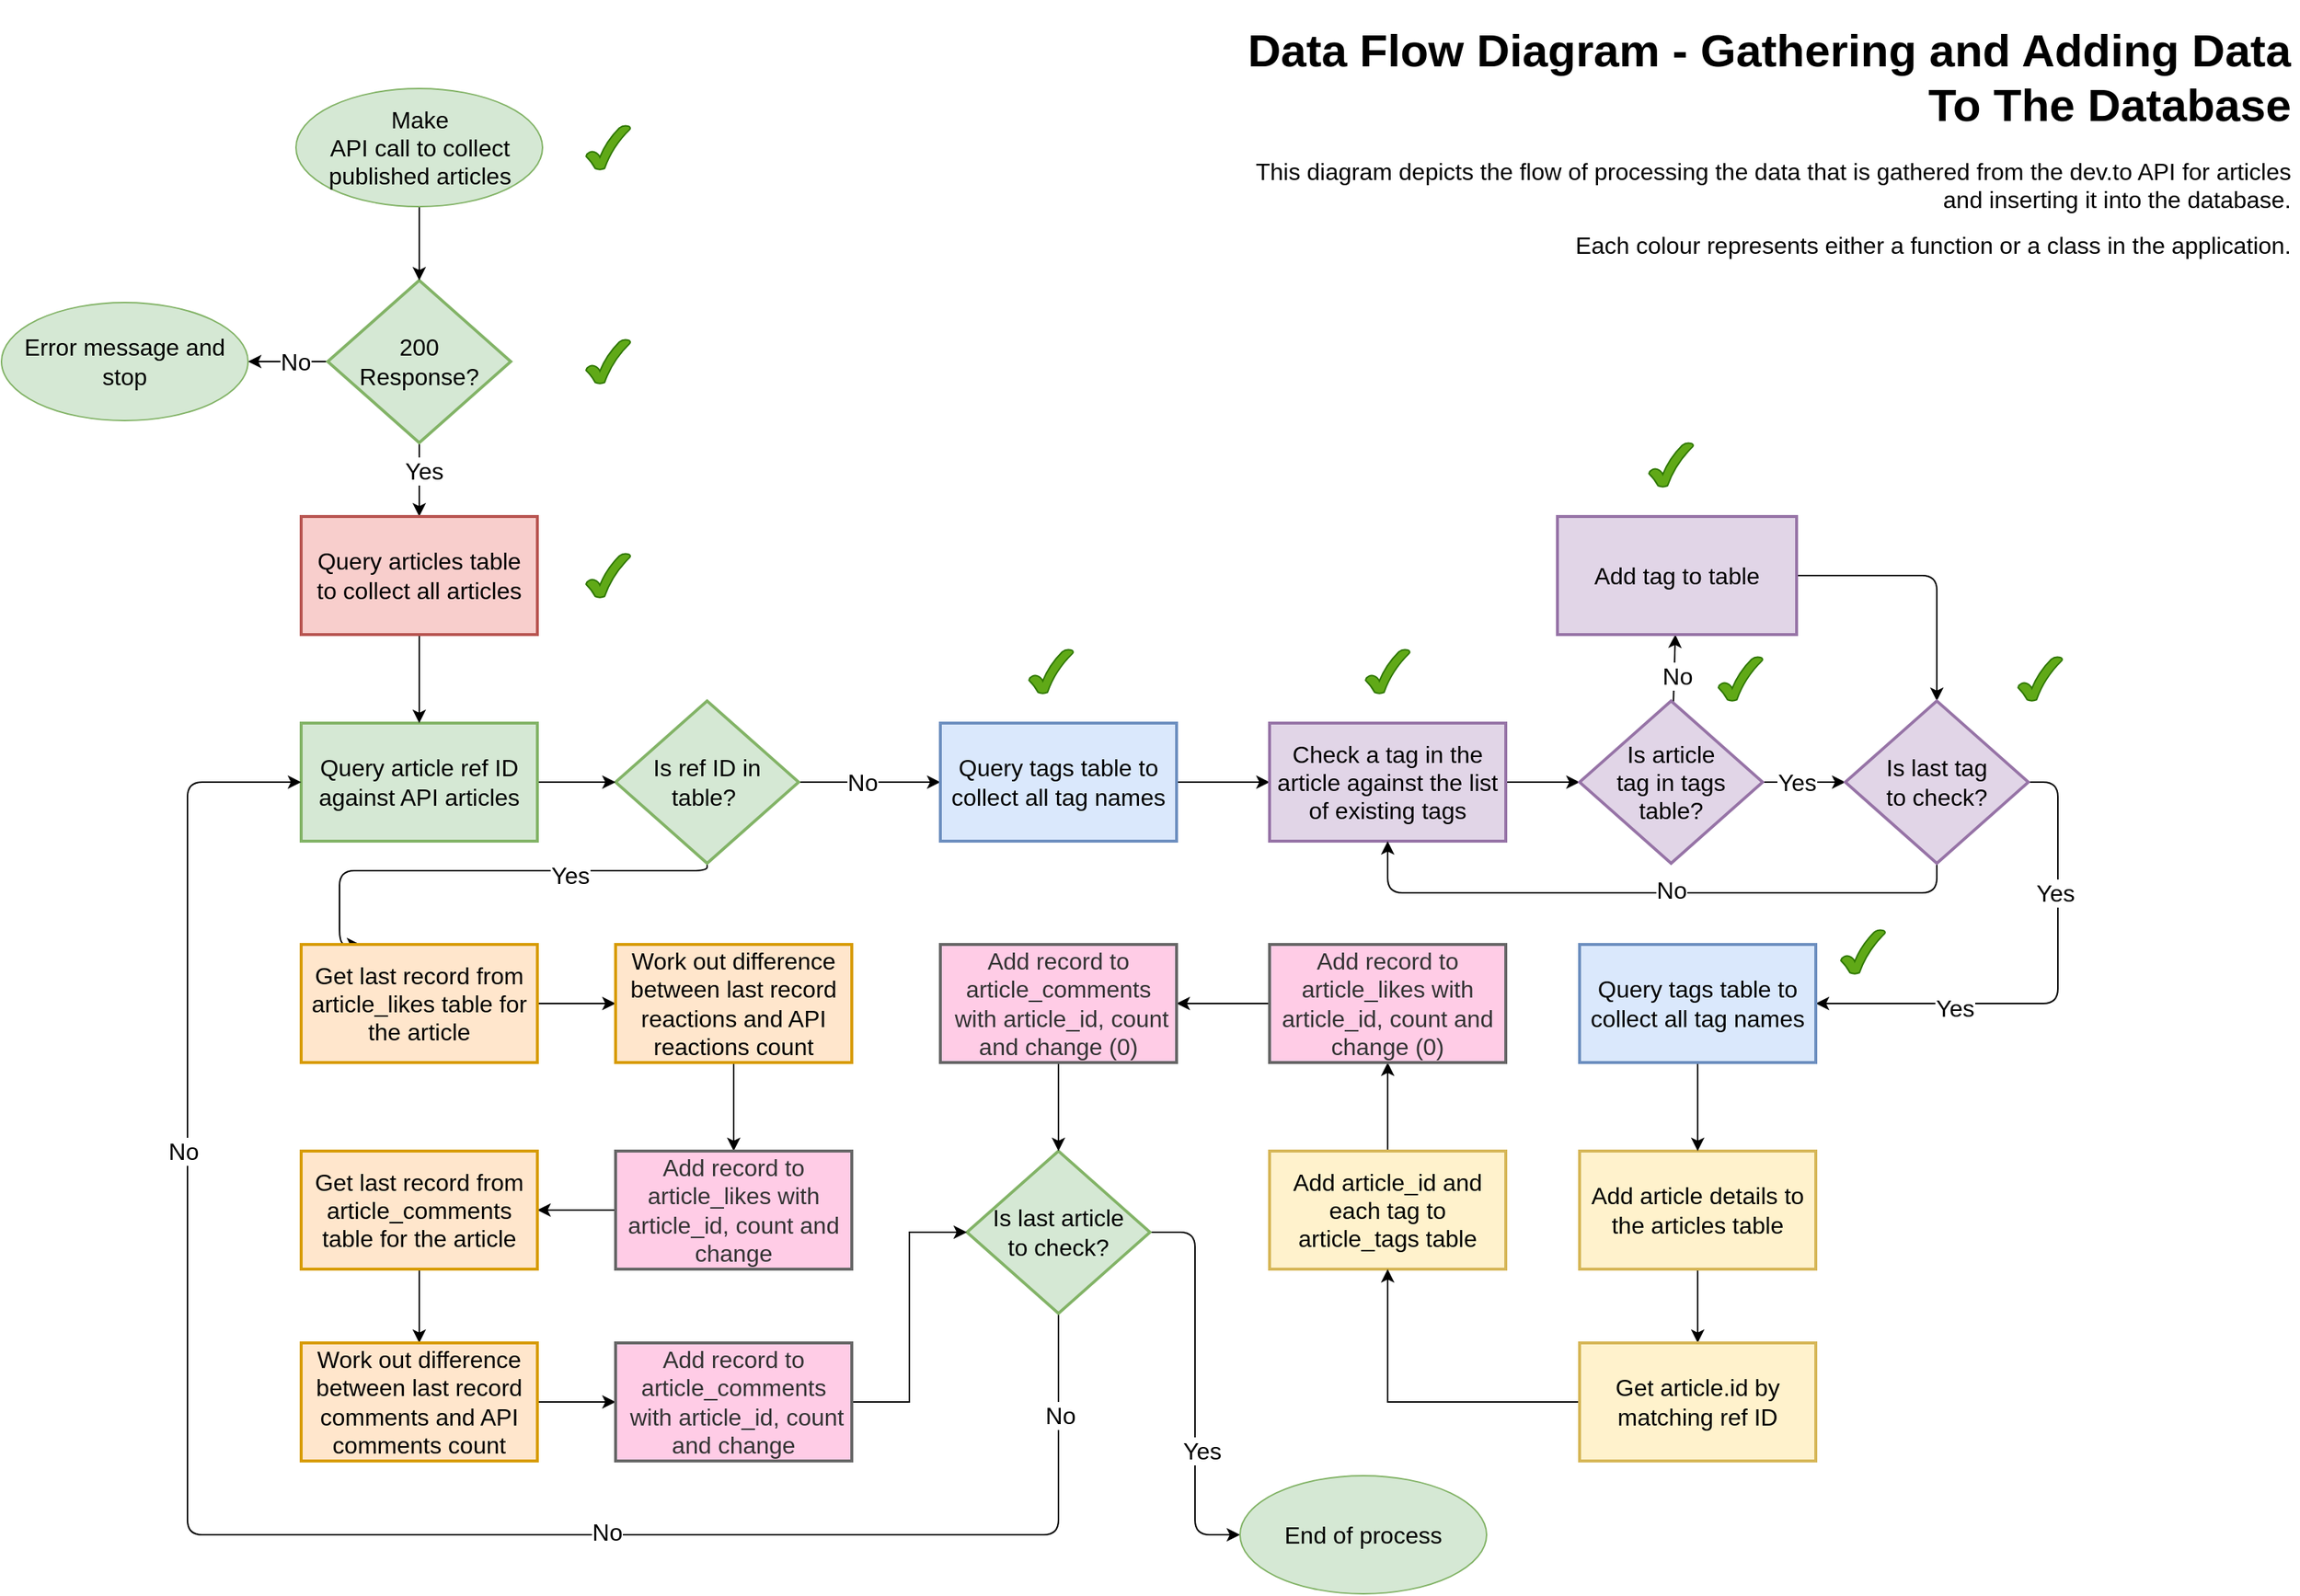 <mxfile>
    <diagram name="Page-1" id="tyPmelYILmHCZgquHCRe">
        <mxGraphModel dx="1738" dy="874" grid="1" gridSize="10" guides="1" tooltips="1" connect="1" arrows="1" fold="1" page="1" pageScale="1" pageWidth="1654" pageHeight="1169" math="0" shadow="0">
            <root>
                <mxCell id="0"/>
                <mxCell id="1" parent="0"/>
                <mxCell id="qKAgkgesWeWLvzqZyhlg-28" value="" style="edgeStyle=orthogonalEdgeStyle;rounded=0;orthogonalLoop=1;jettySize=auto;html=1;fontSize=16;fontColor=#000000;" parent="1" source="qKAgkgesWeWLvzqZyhlg-4" target="qKAgkgesWeWLvzqZyhlg-23" edge="1">
                    <mxGeometry relative="1" as="geometry"/>
                </mxCell>
                <mxCell id="qKAgkgesWeWLvzqZyhlg-29" value="Yes" style="edgeLabel;html=1;align=center;verticalAlign=middle;resizable=0;points=[];fontSize=16;rounded=0;fontColor=#000000;" parent="qKAgkgesWeWLvzqZyhlg-28" vertex="1" connectable="0">
                    <mxGeometry x="-0.08" y="3" relative="1" as="geometry">
                        <mxPoint y="-4" as="offset"/>
                    </mxGeometry>
                </mxCell>
                <mxCell id="qKAgkgesWeWLvzqZyhlg-117" value="" style="edgeStyle=orthogonalEdgeStyle;orthogonalLoop=1;jettySize=auto;html=1;fontSize=16;fontColor=#000000;" parent="1" source="qKAgkgesWeWLvzqZyhlg-4" target="qKAgkgesWeWLvzqZyhlg-115" edge="1">
                    <mxGeometry relative="1" as="geometry"/>
                </mxCell>
                <mxCell id="qKAgkgesWeWLvzqZyhlg-118" value="No" style="edgeLabel;html=1;align=center;verticalAlign=middle;resizable=0;points=[];fontSize=16;fontColor=#000000;" parent="qKAgkgesWeWLvzqZyhlg-117" vertex="1" connectable="0">
                    <mxGeometry x="0.037" relative="1" as="geometry">
                        <mxPoint x="6" as="offset"/>
                    </mxGeometry>
                </mxCell>
                <mxCell id="qKAgkgesWeWLvzqZyhlg-4" value="200 &lt;br&gt;Response?" style="rhombus;whiteSpace=wrap;html=1;strokeColor=#82b366;strokeWidth=2;fontSize=16;rounded=0;fillColor=#d5e8d4;fontColor=#000000;" parent="1" vertex="1">
                    <mxGeometry x="275" y="230" width="124" height="110" as="geometry"/>
                </mxCell>
                <mxCell id="qKAgkgesWeWLvzqZyhlg-37" value="" style="edgeStyle=orthogonalEdgeStyle;orthogonalLoop=1;jettySize=auto;html=1;fontSize=16;fontColor=#000000;" parent="1" source="qKAgkgesWeWLvzqZyhlg-13" target="qKAgkgesWeWLvzqZyhlg-36" edge="1">
                    <mxGeometry relative="1" as="geometry"/>
                </mxCell>
                <mxCell id="qKAgkgesWeWLvzqZyhlg-38" value="No" style="edgeLabel;html=1;align=center;verticalAlign=middle;resizable=0;points=[];fontSize=16;fontColor=#000000;" parent="qKAgkgesWeWLvzqZyhlg-37" vertex="1" connectable="0">
                    <mxGeometry x="-0.175" relative="1" as="geometry">
                        <mxPoint x="3" as="offset"/>
                    </mxGeometry>
                </mxCell>
                <mxCell id="qKAgkgesWeWLvzqZyhlg-86" style="edgeStyle=orthogonalEdgeStyle;orthogonalLoop=1;jettySize=auto;html=1;exitX=0.5;exitY=1;exitDx=0;exitDy=0;entryX=0.25;entryY=0;entryDx=0;entryDy=0;fontSize=16;fontColor=#000000;" parent="1" source="qKAgkgesWeWLvzqZyhlg-13" target="qKAgkgesWeWLvzqZyhlg-85" edge="1">
                    <mxGeometry relative="1" as="geometry">
                        <Array as="points">
                            <mxPoint x="532" y="630"/>
                            <mxPoint x="283" y="630"/>
                        </Array>
                    </mxGeometry>
                </mxCell>
                <mxCell id="qKAgkgesWeWLvzqZyhlg-126" value="Yes" style="edgeLabel;html=1;align=center;verticalAlign=middle;resizable=0;points=[];fontSize=16;fontColor=#000000;" parent="qKAgkgesWeWLvzqZyhlg-86" vertex="1" connectable="0">
                    <mxGeometry x="-0.274" relative="1" as="geometry">
                        <mxPoint x="17" y="3" as="offset"/>
                    </mxGeometry>
                </mxCell>
                <mxCell id="qKAgkgesWeWLvzqZyhlg-13" value="Is ref ID in table?&amp;nbsp;" style="rhombus;whiteSpace=wrap;html=1;strokeColor=#82b366;strokeWidth=2;fontSize=16;rounded=0;fillColor=#d5e8d4;fontColor=#000000;" parent="1" vertex="1">
                    <mxGeometry x="470" y="515" width="124" height="110" as="geometry"/>
                </mxCell>
                <mxCell id="qKAgkgesWeWLvzqZyhlg-31" value="" style="edgeStyle=orthogonalEdgeStyle;rounded=0;orthogonalLoop=1;jettySize=auto;html=1;fontSize=16;fontColor=#000000;" parent="1" source="qKAgkgesWeWLvzqZyhlg-22" target="qKAgkgesWeWLvzqZyhlg-13" edge="1">
                    <mxGeometry relative="1" as="geometry"/>
                </mxCell>
                <mxCell id="qKAgkgesWeWLvzqZyhlg-22" value="Query article ref ID against API articles" style="rounded=0;whiteSpace=wrap;html=1;strokeColor=#82b366;strokeWidth=2;fontSize=16;fillColor=#d5e8d4;fontColor=#000000;" parent="1" vertex="1">
                    <mxGeometry x="257" y="530" width="160" height="80" as="geometry"/>
                </mxCell>
                <mxCell id="qKAgkgesWeWLvzqZyhlg-30" value="" style="edgeStyle=orthogonalEdgeStyle;rounded=0;orthogonalLoop=1;jettySize=auto;html=1;fontSize=16;fontColor=#000000;" parent="1" source="qKAgkgesWeWLvzqZyhlg-23" target="qKAgkgesWeWLvzqZyhlg-22" edge="1">
                    <mxGeometry relative="1" as="geometry"/>
                </mxCell>
                <mxCell id="qKAgkgesWeWLvzqZyhlg-23" value="Query articles table &lt;br&gt;to collect all articles" style="rounded=0;whiteSpace=wrap;html=1;strokeColor=#b85450;strokeWidth=2;fontSize=16;fillColor=#f8cecc;fontColor=#000000;" parent="1" vertex="1">
                    <mxGeometry x="257" y="390" width="160" height="80" as="geometry"/>
                </mxCell>
                <mxCell id="qKAgkgesWeWLvzqZyhlg-40" value="" style="edgeStyle=orthogonalEdgeStyle;orthogonalLoop=1;jettySize=auto;html=1;fontSize=16;fontColor=#000000;" parent="1" source="qKAgkgesWeWLvzqZyhlg-36" target="qKAgkgesWeWLvzqZyhlg-39" edge="1">
                    <mxGeometry relative="1" as="geometry"/>
                </mxCell>
                <mxCell id="qKAgkgesWeWLvzqZyhlg-36" value="Query tags table to collect all tag names" style="rounded=0;whiteSpace=wrap;html=1;strokeColor=#6c8ebf;strokeWidth=2;fontSize=16;fillColor=#dae8fc;fontColor=#000000;" parent="1" vertex="1">
                    <mxGeometry x="690" y="530" width="160" height="80" as="geometry"/>
                </mxCell>
                <mxCell id="qKAgkgesWeWLvzqZyhlg-77" value="" style="edgeStyle=orthogonalEdgeStyle;orthogonalLoop=1;jettySize=auto;html=1;fontSize=16;fontColor=#000000;" parent="1" source="qKAgkgesWeWLvzqZyhlg-39" target="qKAgkgesWeWLvzqZyhlg-41" edge="1">
                    <mxGeometry relative="1" as="geometry"/>
                </mxCell>
                <mxCell id="qKAgkgesWeWLvzqZyhlg-39" value="Check a tag in the article against the list of existing tags" style="rounded=0;whiteSpace=wrap;html=1;strokeColor=#9673a6;strokeWidth=2;fontSize=16;fillColor=#e1d5e7;fontColor=#000000;" parent="1" vertex="1">
                    <mxGeometry x="913" y="530" width="160" height="80" as="geometry"/>
                </mxCell>
                <mxCell id="qKAgkgesWeWLvzqZyhlg-82" value="" style="edgeStyle=orthogonalEdgeStyle;orthogonalLoop=1;jettySize=auto;html=1;fontSize=16;fontColor=#000000;" parent="1" source="qKAgkgesWeWLvzqZyhlg-41" target="qKAgkgesWeWLvzqZyhlg-48" edge="1">
                    <mxGeometry relative="1" as="geometry"/>
                </mxCell>
                <mxCell id="qKAgkgesWeWLvzqZyhlg-83" value="Yes" style="edgeLabel;html=1;align=center;verticalAlign=middle;resizable=0;points=[];fontSize=16;fontColor=#000000;" parent="qKAgkgesWeWLvzqZyhlg-82" vertex="1" connectable="0">
                    <mxGeometry x="-0.321" relative="1" as="geometry">
                        <mxPoint x="4" as="offset"/>
                    </mxGeometry>
                </mxCell>
                <mxCell id="4" value="" style="edgeStyle=none;html=1;fontSize=16;fontColor=#000000;" parent="1" source="qKAgkgesWeWLvzqZyhlg-41" target="qKAgkgesWeWLvzqZyhlg-43" edge="1">
                    <mxGeometry relative="1" as="geometry"/>
                </mxCell>
                <mxCell id="5" value="No" style="edgeLabel;html=1;align=center;verticalAlign=middle;resizable=0;points=[];fontSize=16;fontColor=#000000;" parent="4" vertex="1" connectable="0">
                    <mxGeometry x="-0.239" y="-2" relative="1" as="geometry">
                        <mxPoint y="-1" as="offset"/>
                    </mxGeometry>
                </mxCell>
                <mxCell id="qKAgkgesWeWLvzqZyhlg-41" value="Is article &lt;br&gt;tag in tags &lt;br&gt;table?" style="rhombus;whiteSpace=wrap;html=1;strokeColor=#9673a6;strokeWidth=2;fontSize=16;rounded=0;fillColor=#e1d5e7;fontColor=#000000;" parent="1" vertex="1">
                    <mxGeometry x="1123" y="515" width="124" height="110" as="geometry"/>
                </mxCell>
                <mxCell id="qKAgkgesWeWLvzqZyhlg-76" value="" style="edgeStyle=orthogonalEdgeStyle;orthogonalLoop=1;jettySize=auto;html=1;fontSize=16;fontColor=#000000;" parent="1" source="qKAgkgesWeWLvzqZyhlg-43" target="qKAgkgesWeWLvzqZyhlg-48" edge="1">
                    <mxGeometry relative="1" as="geometry"/>
                </mxCell>
                <mxCell id="qKAgkgesWeWLvzqZyhlg-43" value="Add tag to table" style="rounded=0;whiteSpace=wrap;html=1;strokeColor=#9673a6;strokeWidth=2;fontSize=16;fillColor=#e1d5e7;fontColor=#000000;" parent="1" vertex="1">
                    <mxGeometry x="1108" y="390" width="162" height="80" as="geometry"/>
                </mxCell>
                <mxCell id="qKAgkgesWeWLvzqZyhlg-78" style="edgeStyle=orthogonalEdgeStyle;orthogonalLoop=1;jettySize=auto;html=1;exitX=0.5;exitY=1;exitDx=0;exitDy=0;entryX=0.5;entryY=1;entryDx=0;entryDy=0;fontSize=16;fontColor=#000000;" parent="1" source="qKAgkgesWeWLvzqZyhlg-48" target="qKAgkgesWeWLvzqZyhlg-39" edge="1">
                    <mxGeometry relative="1" as="geometry"/>
                </mxCell>
                <mxCell id="qKAgkgesWeWLvzqZyhlg-84" value="No" style="edgeLabel;html=1;align=center;verticalAlign=middle;resizable=0;points=[];fontSize=16;fontColor=#000000;" parent="qKAgkgesWeWLvzqZyhlg-78" vertex="1" connectable="0">
                    <mxGeometry x="-0.166" y="-2" relative="1" as="geometry">
                        <mxPoint x="-22" as="offset"/>
                    </mxGeometry>
                </mxCell>
                <mxCell id="qKAgkgesWeWLvzqZyhlg-127" style="edgeStyle=orthogonalEdgeStyle;orthogonalLoop=1;jettySize=auto;html=1;exitX=1;exitY=0.5;exitDx=0;exitDy=0;entryX=1;entryY=0.5;entryDx=0;entryDy=0;fontSize=16;fontColor=#000000;" parent="1" source="qKAgkgesWeWLvzqZyhlg-48" target="qKAgkgesWeWLvzqZyhlg-65" edge="1">
                    <mxGeometry relative="1" as="geometry"/>
                </mxCell>
                <mxCell id="qKAgkgesWeWLvzqZyhlg-128" value="Yes" style="edgeLabel;html=1;align=center;verticalAlign=middle;resizable=0;points=[];fontSize=16;fontColor=#000000;" parent="qKAgkgesWeWLvzqZyhlg-127" vertex="1" connectable="0">
                    <mxGeometry x="-0.39" y="-2" relative="1" as="geometry">
                        <mxPoint y="-7" as="offset"/>
                    </mxGeometry>
                </mxCell>
                <mxCell id="qKAgkgesWeWLvzqZyhlg-129" value="Yes" style="edgeLabel;html=1;align=center;verticalAlign=middle;resizable=0;points=[];fontSize=16;fontColor=#000000;" parent="qKAgkgesWeWLvzqZyhlg-127" vertex="1" connectable="0">
                    <mxGeometry x="0.436" y="3" relative="1" as="geometry">
                        <mxPoint as="offset"/>
                    </mxGeometry>
                </mxCell>
                <mxCell id="qKAgkgesWeWLvzqZyhlg-48" value="Is last tag&lt;br&gt;to check?" style="rhombus;whiteSpace=wrap;html=1;strokeColor=#9673a6;strokeWidth=2;fontSize=16;rounded=0;fillColor=#e1d5e7;fontColor=#000000;" parent="1" vertex="1">
                    <mxGeometry x="1303" y="515" width="124" height="110" as="geometry"/>
                </mxCell>
                <mxCell id="fLssB-HxiL2g9s0SJJZW-10" value="" style="edgeStyle=orthogonalEdgeStyle;rounded=0;orthogonalLoop=1;jettySize=auto;html=1;" parent="1" source="qKAgkgesWeWLvzqZyhlg-57" target="fLssB-HxiL2g9s0SJJZW-7" edge="1">
                    <mxGeometry relative="1" as="geometry"/>
                </mxCell>
                <mxCell id="qKAgkgesWeWLvzqZyhlg-57" value="Add article details to the articles table" style="rounded=0;whiteSpace=wrap;html=1;strokeColor=#d6b656;strokeWidth=2;fontSize=16;fillColor=#fff2cc;" parent="1" vertex="1">
                    <mxGeometry x="1123" y="820" width="160" height="80" as="geometry"/>
                </mxCell>
                <mxCell id="qKAgkgesWeWLvzqZyhlg-130" value="" style="edgeStyle=orthogonalEdgeStyle;orthogonalLoop=1;jettySize=auto;html=1;fontSize=16;fontColor=#000000;" parent="1" source="qKAgkgesWeWLvzqZyhlg-65" target="qKAgkgesWeWLvzqZyhlg-57" edge="1">
                    <mxGeometry relative="1" as="geometry"/>
                </mxCell>
                <mxCell id="qKAgkgesWeWLvzqZyhlg-65" value="Query tags table to collect all tag names" style="rounded=0;whiteSpace=wrap;html=1;strokeColor=#6c8ebf;strokeWidth=2;fontSize=16;fillColor=#dae8fc;" parent="1" vertex="1">
                    <mxGeometry x="1123" y="680" width="160" height="80" as="geometry"/>
                </mxCell>
                <mxCell id="fLssB-HxiL2g9s0SJJZW-9" value="" style="edgeStyle=orthogonalEdgeStyle;rounded=0;orthogonalLoop=1;jettySize=auto;html=1;" parent="1" source="qKAgkgesWeWLvzqZyhlg-67" target="AzzlFSzyv7NFCUatMOU6-6" edge="1">
                    <mxGeometry relative="1" as="geometry"/>
                </mxCell>
                <mxCell id="qKAgkgesWeWLvzqZyhlg-67" value="Add article_id and each tag to article_tags table" style="rounded=0;whiteSpace=wrap;html=1;strokeColor=#d6b656;strokeWidth=2;fontSize=16;fillColor=#fff2cc;" parent="1" vertex="1">
                    <mxGeometry x="913" y="820" width="160" height="80" as="geometry"/>
                </mxCell>
                <mxCell id="qKAgkgesWeWLvzqZyhlg-106" style="edgeStyle=orthogonalEdgeStyle;orthogonalLoop=1;jettySize=auto;html=1;exitX=0.5;exitY=1;exitDx=0;exitDy=0;entryX=0;entryY=0.5;entryDx=0;entryDy=0;fontSize=16;fontColor=#000000;" parent="1" source="qKAgkgesWeWLvzqZyhlg-69" target="qKAgkgesWeWLvzqZyhlg-22" edge="1">
                    <mxGeometry relative="1" as="geometry">
                        <Array as="points">
                            <mxPoint x="770" y="1080"/>
                            <mxPoint x="180" y="1080"/>
                            <mxPoint x="180" y="570"/>
                        </Array>
                    </mxGeometry>
                </mxCell>
                <mxCell id="qKAgkgesWeWLvzqZyhlg-107" value="No" style="edgeLabel;html=1;align=center;verticalAlign=middle;resizable=0;points=[];fontSize=16;fontColor=#000000;" parent="qKAgkgesWeWLvzqZyhlg-106" vertex="1" connectable="0">
                    <mxGeometry x="-0.91" y="1" relative="1" as="geometry">
                        <mxPoint y="9" as="offset"/>
                    </mxGeometry>
                </mxCell>
                <mxCell id="qKAgkgesWeWLvzqZyhlg-108" value="No" style="edgeLabel;html=1;align=center;verticalAlign=middle;resizable=0;points=[];fontSize=16;fontColor=#000000;" parent="qKAgkgesWeWLvzqZyhlg-106" vertex="1" connectable="0">
                    <mxGeometry x="-0.313" y="-2" relative="1" as="geometry">
                        <mxPoint as="offset"/>
                    </mxGeometry>
                </mxCell>
                <mxCell id="qKAgkgesWeWLvzqZyhlg-109" value="No" style="edgeLabel;html=1;align=center;verticalAlign=middle;resizable=0;points=[];fontSize=16;fontColor=#000000;" parent="qKAgkgesWeWLvzqZyhlg-106" vertex="1" connectable="0">
                    <mxGeometry x="0.507" y="3" relative="1" as="geometry">
                        <mxPoint as="offset"/>
                    </mxGeometry>
                </mxCell>
                <mxCell id="qKAgkgesWeWLvzqZyhlg-123" style="edgeStyle=orthogonalEdgeStyle;orthogonalLoop=1;jettySize=auto;html=1;exitX=1;exitY=0.5;exitDx=0;exitDy=0;entryX=0;entryY=0.5;entryDx=0;entryDy=0;fontSize=16;fontColor=#000000;" parent="1" source="qKAgkgesWeWLvzqZyhlg-69" target="qKAgkgesWeWLvzqZyhlg-119" edge="1">
                    <mxGeometry relative="1" as="geometry"/>
                </mxCell>
                <mxCell id="qKAgkgesWeWLvzqZyhlg-125" value="Yes" style="edgeLabel;html=1;align=center;verticalAlign=middle;resizable=0;points=[];fontSize=16;fontColor=#000000;" parent="qKAgkgesWeWLvzqZyhlg-123" vertex="1" connectable="0">
                    <mxGeometry x="0.34" relative="1" as="geometry">
                        <mxPoint x="4" as="offset"/>
                    </mxGeometry>
                </mxCell>
                <mxCell id="qKAgkgesWeWLvzqZyhlg-69" value="Is last article&lt;br&gt;to check?" style="rhombus;whiteSpace=wrap;html=1;strokeColor=#82b366;strokeWidth=2;fontSize=16;rounded=0;fillColor=#d5e8d4;fontColor=#000000;" parent="1" vertex="1">
                    <mxGeometry x="708" y="820" width="124" height="110" as="geometry"/>
                </mxCell>
                <mxCell id="qKAgkgesWeWLvzqZyhlg-97" value="" style="edgeStyle=orthogonalEdgeStyle;orthogonalLoop=1;jettySize=auto;html=1;fontSize=16;fontColor=#000000;" parent="1" source="qKAgkgesWeWLvzqZyhlg-85" target="qKAgkgesWeWLvzqZyhlg-89" edge="1">
                    <mxGeometry relative="1" as="geometry"/>
                </mxCell>
                <mxCell id="qKAgkgesWeWLvzqZyhlg-85" value="Get last record from article_likes table for the article" style="rounded=0;whiteSpace=wrap;html=1;strokeColor=#d79b00;strokeWidth=2;fontSize=16;fillColor=#ffe6cc;fontColor=#000000;" parent="1" vertex="1">
                    <mxGeometry x="257" y="680" width="160" height="80" as="geometry"/>
                </mxCell>
                <mxCell id="qKAgkgesWeWLvzqZyhlg-98" value="" style="edgeStyle=orthogonalEdgeStyle;orthogonalLoop=1;jettySize=auto;html=1;fontSize=16;fontColor=#000000;" parent="1" source="qKAgkgesWeWLvzqZyhlg-89" target="qKAgkgesWeWLvzqZyhlg-91" edge="1">
                    <mxGeometry relative="1" as="geometry"/>
                </mxCell>
                <mxCell id="qKAgkgesWeWLvzqZyhlg-89" value="Work out difference between last record reactions and API reactions count" style="rounded=0;whiteSpace=wrap;html=1;strokeColor=#d79b00;strokeWidth=2;fontSize=16;fillColor=#ffe6cc;fontColor=#000000;" parent="1" vertex="1">
                    <mxGeometry x="470" y="680" width="160" height="80" as="geometry"/>
                </mxCell>
                <mxCell id="qKAgkgesWeWLvzqZyhlg-99" value="" style="edgeStyle=orthogonalEdgeStyle;orthogonalLoop=1;jettySize=auto;html=1;fontSize=16;fontColor=#000000;" parent="1" source="qKAgkgesWeWLvzqZyhlg-91" target="qKAgkgesWeWLvzqZyhlg-93" edge="1">
                    <mxGeometry relative="1" as="geometry"/>
                </mxCell>
                <mxCell id="qKAgkgesWeWLvzqZyhlg-91" value="Add record to article_likes with article_id, count and change" style="rounded=0;whiteSpace=wrap;html=1;strokeColor=#666666;strokeWidth=2;fontSize=16;fillColor=#FFCCE6;fontColor=#333333;" parent="1" vertex="1">
                    <mxGeometry x="470" y="820" width="160" height="80" as="geometry"/>
                </mxCell>
                <mxCell id="qKAgkgesWeWLvzqZyhlg-102" value="" style="edgeStyle=orthogonalEdgeStyle;orthogonalLoop=1;jettySize=auto;html=1;fontSize=16;fontColor=#000000;" parent="1" source="qKAgkgesWeWLvzqZyhlg-93" target="qKAgkgesWeWLvzqZyhlg-100" edge="1">
                    <mxGeometry relative="1" as="geometry"/>
                </mxCell>
                <mxCell id="qKAgkgesWeWLvzqZyhlg-93" value="Get last record from article_comments table for the article" style="rounded=0;whiteSpace=wrap;html=1;strokeColor=#d79b00;strokeWidth=2;fontSize=16;fillColor=#ffe6cc;fontColor=#000000;" parent="1" vertex="1">
                    <mxGeometry x="257" y="820" width="160" height="80" as="geometry"/>
                </mxCell>
                <mxCell id="qKAgkgesWeWLvzqZyhlg-103" value="" style="edgeStyle=orthogonalEdgeStyle;orthogonalLoop=1;jettySize=auto;html=1;fontSize=16;fontColor=#000000;" parent="1" source="qKAgkgesWeWLvzqZyhlg-100" target="qKAgkgesWeWLvzqZyhlg-101" edge="1">
                    <mxGeometry relative="1" as="geometry"/>
                </mxCell>
                <mxCell id="qKAgkgesWeWLvzqZyhlg-100" value="Work out difference between last record comments and API comments count" style="rounded=0;whiteSpace=wrap;html=1;strokeColor=#d79b00;strokeWidth=2;fontSize=16;fillColor=#ffe6cc;fontColor=#000000;" parent="1" vertex="1">
                    <mxGeometry x="257" y="950" width="160" height="80" as="geometry"/>
                </mxCell>
                <mxCell id="fLssB-HxiL2g9s0SJJZW-11" style="edgeStyle=orthogonalEdgeStyle;rounded=0;orthogonalLoop=1;jettySize=auto;html=1;entryX=0;entryY=0.5;entryDx=0;entryDy=0;" parent="1" source="qKAgkgesWeWLvzqZyhlg-101" target="qKAgkgesWeWLvzqZyhlg-69" edge="1">
                    <mxGeometry relative="1" as="geometry"/>
                </mxCell>
                <mxCell id="qKAgkgesWeWLvzqZyhlg-101" value="Add record to article_comments&lt;br&gt;&amp;nbsp;with article_id, count and change" style="rounded=0;whiteSpace=wrap;html=1;strokeColor=#666666;strokeWidth=2;fontSize=16;fillColor=#FFCCE6;fontColor=#333333;" parent="1" vertex="1">
                    <mxGeometry x="470" y="950" width="160" height="80" as="geometry"/>
                </mxCell>
                <mxCell id="qKAgkgesWeWLvzqZyhlg-114" value="" style="edgeStyle=orthogonalEdgeStyle;orthogonalLoop=1;jettySize=auto;html=1;fontSize=16;fontColor=#000000;" parent="1" source="qKAgkgesWeWLvzqZyhlg-111" target="qKAgkgesWeWLvzqZyhlg-4" edge="1">
                    <mxGeometry relative="1" as="geometry"/>
                </mxCell>
                <mxCell id="qKAgkgesWeWLvzqZyhlg-111" value="Make &lt;br&gt;API call to collect published articles" style="ellipse;whiteSpace=wrap;html=1;fontSize=16;fillColor=#d5e8d4;strokeColor=#82b366;fontColor=#000000;" parent="1" vertex="1">
                    <mxGeometry x="253.5" y="100" width="167" height="80" as="geometry"/>
                </mxCell>
                <mxCell id="qKAgkgesWeWLvzqZyhlg-115" value="Error message and stop" style="ellipse;whiteSpace=wrap;html=1;fontSize=16;fillColor=#d5e8d4;strokeColor=#82b366;fontColor=#000000;" parent="1" vertex="1">
                    <mxGeometry x="54" y="245" width="167" height="80" as="geometry"/>
                </mxCell>
                <mxCell id="qKAgkgesWeWLvzqZyhlg-119" value="End of process" style="ellipse;whiteSpace=wrap;html=1;fontSize=16;fillColor=#d5e8d4;strokeColor=#82b366;fontColor=#000000;" parent="1" vertex="1">
                    <mxGeometry x="893" y="1040" width="167" height="80" as="geometry"/>
                </mxCell>
                <mxCell id="3" value="&lt;h1&gt;&lt;font style=&quot;font-size: 31px;&quot;&gt;Data Flow Diagram - Gathering and Adding Data To The Database&lt;/font&gt;&lt;/h1&gt;&lt;p&gt;&lt;font style=&quot;font-size: 16px;&quot;&gt;This diagram depicts the flow of processing the data that is gathered from the dev.to API for articles and inserting it into the database.&lt;/font&gt;&lt;/p&gt;&lt;p&gt;&lt;font style=&quot;font-size: 16px;&quot;&gt;Each colour represents either a function or a class in the application.&lt;/font&gt;&lt;/p&gt;" style="text;html=1;strokeColor=none;fillColor=none;spacing=5;spacingTop=-20;whiteSpace=wrap;overflow=hidden;rounded=0;align=right;" parent="1" vertex="1">
                    <mxGeometry x="880" y="50" width="730" height="210" as="geometry"/>
                </mxCell>
                <mxCell id="AzzlFSzyv7NFCUatMOU6-10" value="" style="edgeStyle=orthogonalEdgeStyle;rounded=0;orthogonalLoop=1;jettySize=auto;html=1;" parent="1" source="AzzlFSzyv7NFCUatMOU6-6" target="AzzlFSzyv7NFCUatMOU6-7" edge="1">
                    <mxGeometry relative="1" as="geometry"/>
                </mxCell>
                <mxCell id="AzzlFSzyv7NFCUatMOU6-6" value="Add record to article_likes with article_id, count and change (0)" style="rounded=0;whiteSpace=wrap;html=1;strokeColor=#666666;strokeWidth=2;fontSize=16;fillColor=#FFCCE6;fontColor=#333333;" parent="1" vertex="1">
                    <mxGeometry x="913" y="680" width="160" height="80" as="geometry"/>
                </mxCell>
                <mxCell id="AzzlFSzyv7NFCUatMOU6-8" value="" style="edgeStyle=orthogonalEdgeStyle;rounded=0;orthogonalLoop=1;jettySize=auto;html=1;" parent="1" source="AzzlFSzyv7NFCUatMOU6-7" target="qKAgkgesWeWLvzqZyhlg-69" edge="1">
                    <mxGeometry relative="1" as="geometry"/>
                </mxCell>
                <mxCell id="AzzlFSzyv7NFCUatMOU6-7" value="Add record to article_comments&lt;br&gt;&amp;nbsp;with article_id, count and change (0)" style="rounded=0;whiteSpace=wrap;html=1;strokeColor=#666666;strokeWidth=2;fontSize=16;fillColor=#FFCCE6;fontColor=#333333;" parent="1" vertex="1">
                    <mxGeometry x="690" y="680" width="160" height="80" as="geometry"/>
                </mxCell>
                <mxCell id="fLssB-HxiL2g9s0SJJZW-8" style="edgeStyle=orthogonalEdgeStyle;rounded=0;orthogonalLoop=1;jettySize=auto;html=1;entryX=0.5;entryY=1;entryDx=0;entryDy=0;" parent="1" source="fLssB-HxiL2g9s0SJJZW-7" target="qKAgkgesWeWLvzqZyhlg-67" edge="1">
                    <mxGeometry relative="1" as="geometry"/>
                </mxCell>
                <mxCell id="fLssB-HxiL2g9s0SJJZW-7" value="Get article.id by matching ref ID" style="rounded=0;whiteSpace=wrap;html=1;strokeColor=#d6b656;strokeWidth=2;fontSize=16;fillColor=#fff2cc;" parent="1" vertex="1">
                    <mxGeometry x="1123" y="950" width="160" height="80" as="geometry"/>
                </mxCell>
                <mxCell id="8" value="" style="verticalLabelPosition=bottom;verticalAlign=top;html=1;shape=mxgraph.basic.tick;fillColor=#60a917;strokeColor=#2D7600;fontColor=#ffffff;" parent="1" vertex="1">
                    <mxGeometry x="450" y="125" width="30" height="30" as="geometry"/>
                </mxCell>
                <mxCell id="9" value="" style="verticalLabelPosition=bottom;verticalAlign=top;html=1;shape=mxgraph.basic.tick;fillColor=#60a917;strokeColor=#2D7600;fontColor=#ffffff;" parent="1" vertex="1">
                    <mxGeometry x="450" y="270" width="30" height="30" as="geometry"/>
                </mxCell>
                <mxCell id="10" value="" style="verticalLabelPosition=bottom;verticalAlign=top;html=1;shape=mxgraph.basic.tick;fillColor=#60a917;strokeColor=#2D7600;fontColor=#ffffff;" parent="1" vertex="1">
                    <mxGeometry x="450" y="415" width="30" height="30" as="geometry"/>
                </mxCell>
                <mxCell id="11" value="" style="verticalLabelPosition=bottom;verticalAlign=top;html=1;shape=mxgraph.basic.tick;fillColor=#60a917;strokeColor=#2D7600;fontColor=#ffffff;" vertex="1" parent="1">
                    <mxGeometry x="750" y="480" width="30" height="30" as="geometry"/>
                </mxCell>
                <mxCell id="12" value="" style="verticalLabelPosition=bottom;verticalAlign=top;html=1;shape=mxgraph.basic.tick;fillColor=#60a917;strokeColor=#2D7600;fontColor=#ffffff;" vertex="1" parent="1">
                    <mxGeometry x="1300" y="670" width="30" height="30" as="geometry"/>
                </mxCell>
                <mxCell id="13" value="" style="verticalLabelPosition=bottom;verticalAlign=top;html=1;shape=mxgraph.basic.tick;fillColor=#60a917;strokeColor=#2D7600;fontColor=#ffffff;" vertex="1" parent="1">
                    <mxGeometry x="1170" y="340" width="30" height="30" as="geometry"/>
                </mxCell>
                <mxCell id="14" value="" style="verticalLabelPosition=bottom;verticalAlign=top;html=1;shape=mxgraph.basic.tick;fillColor=#60a917;strokeColor=#2D7600;fontColor=#ffffff;" vertex="1" parent="1">
                    <mxGeometry x="978" y="480" width="30" height="30" as="geometry"/>
                </mxCell>
                <mxCell id="15" value="" style="verticalLabelPosition=bottom;verticalAlign=top;html=1;shape=mxgraph.basic.tick;fillColor=#60a917;strokeColor=#2D7600;fontColor=#ffffff;" vertex="1" parent="1">
                    <mxGeometry x="1217" y="485" width="30" height="30" as="geometry"/>
                </mxCell>
                <mxCell id="16" value="" style="verticalLabelPosition=bottom;verticalAlign=top;html=1;shape=mxgraph.basic.tick;fillColor=#60a917;strokeColor=#2D7600;fontColor=#ffffff;" vertex="1" parent="1">
                    <mxGeometry x="1420" y="485" width="30" height="30" as="geometry"/>
                </mxCell>
            </root>
        </mxGraphModel>
    </diagram>
</mxfile>